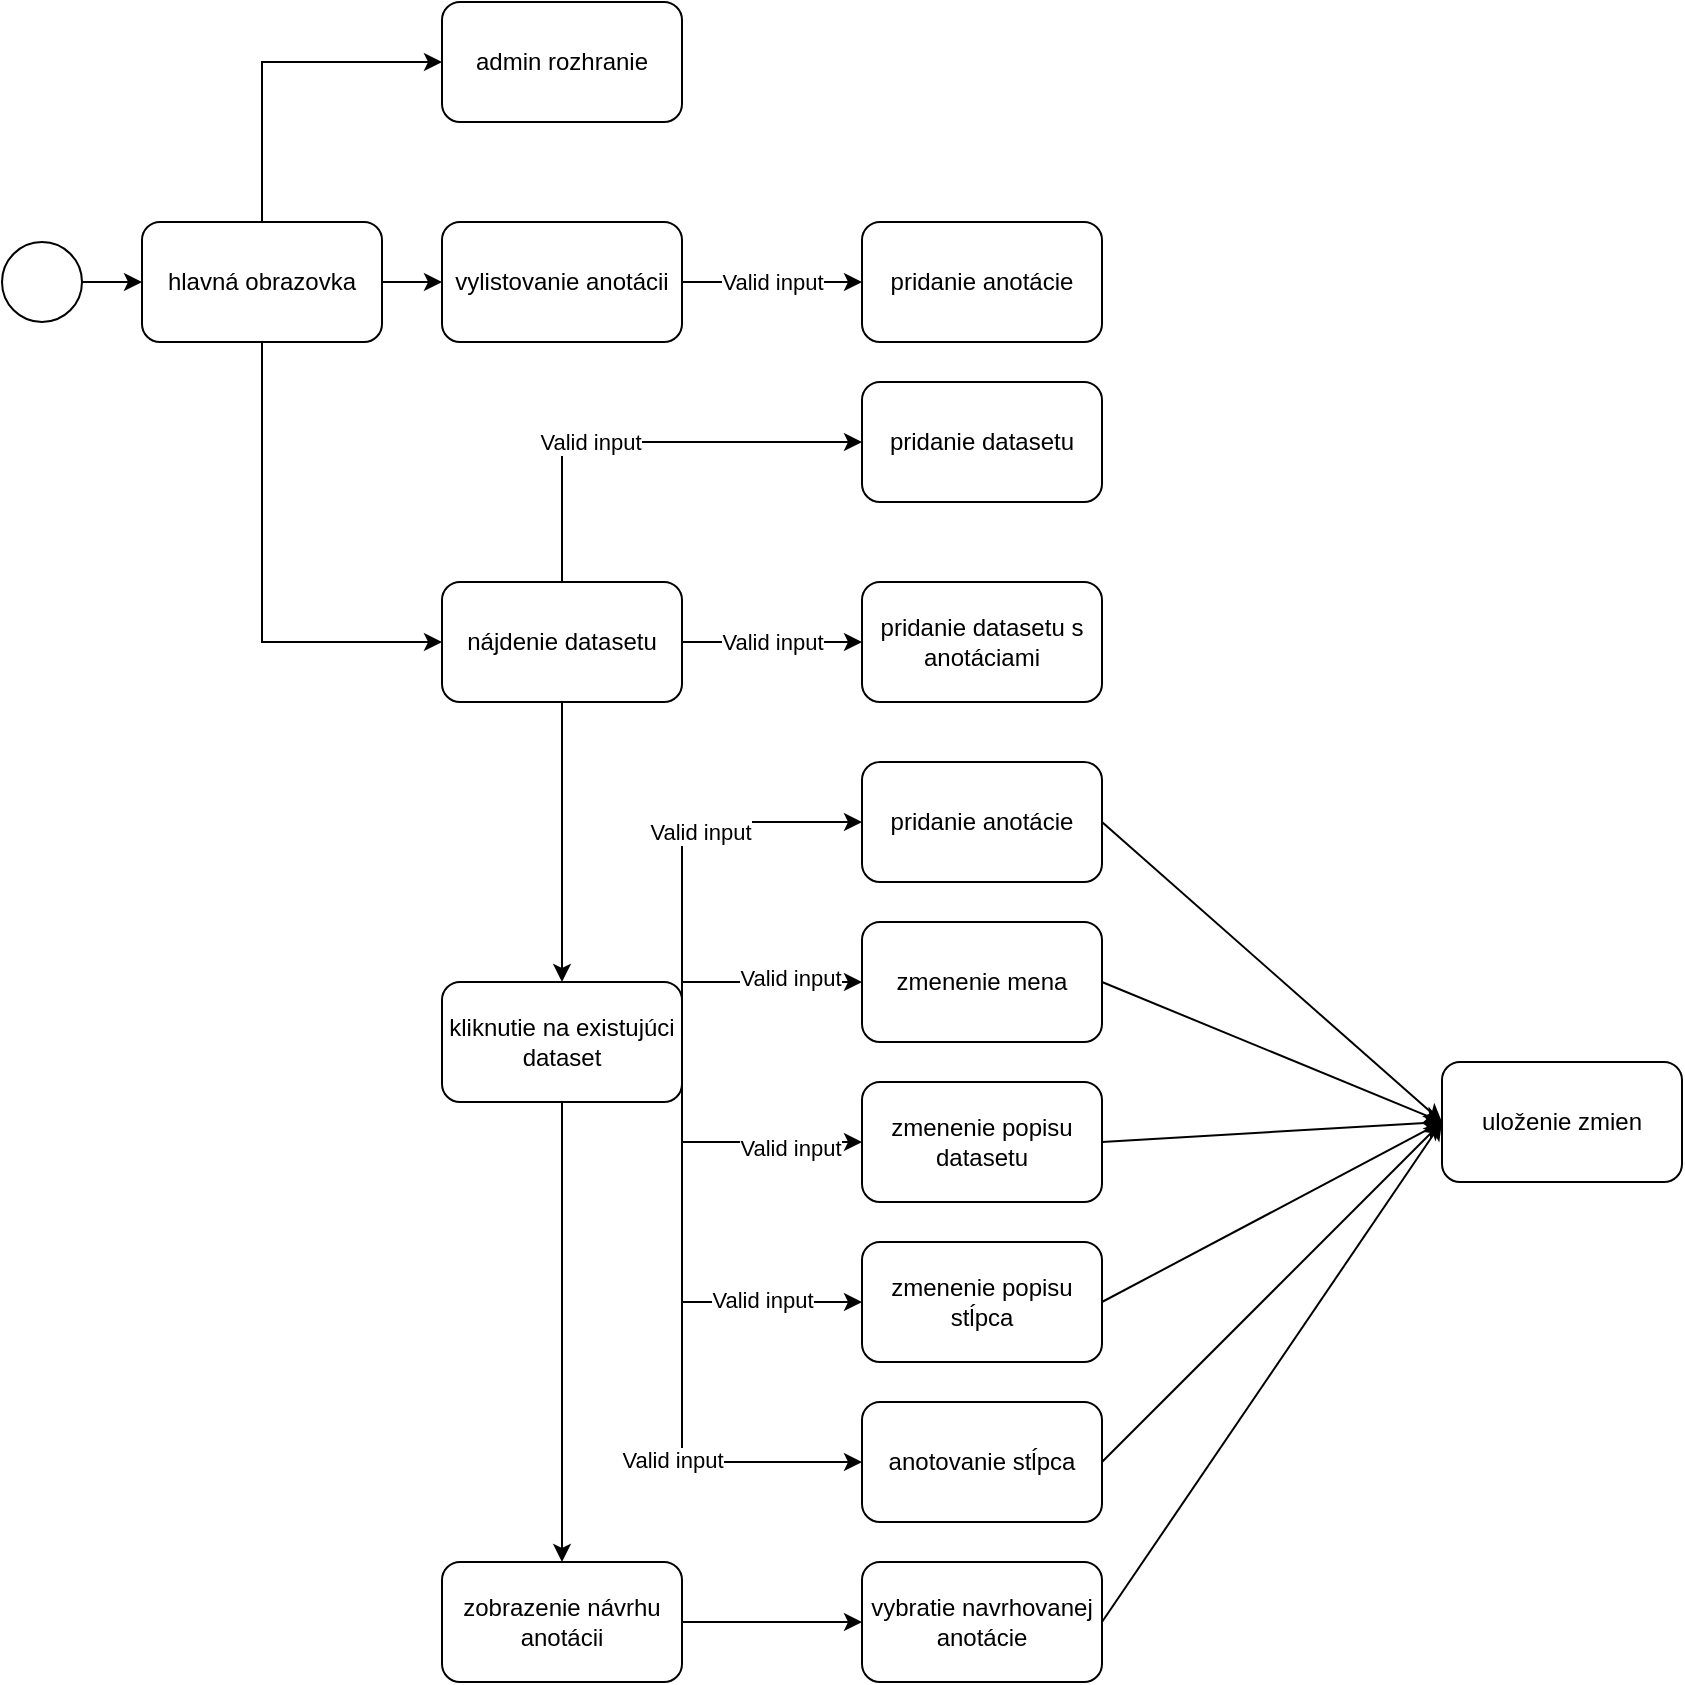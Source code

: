 <mxfile version="16.0.0" type="device"><diagram id="wIXscOysMXITZ3PHapA9" name="Page-1"><mxGraphModel dx="1342" dy="857" grid="1" gridSize="10" guides="1" tooltips="1" connect="1" arrows="1" fold="1" page="1" pageScale="1" pageWidth="850" pageHeight="1100" math="0" shadow="0"><root><mxCell id="0"/><mxCell id="1" parent="0"/><mxCell id="NV7jVhSS7WXQatBS2D7f-1" value="" style="ellipse;whiteSpace=wrap;html=1;aspect=fixed;" vertex="1" parent="1"><mxGeometry x="10" y="260" width="40" height="40" as="geometry"/></mxCell><mxCell id="NV7jVhSS7WXQatBS2D7f-2" value="hlavná obrazovka" style="rounded=1;whiteSpace=wrap;html=1;" vertex="1" parent="1"><mxGeometry x="80" y="250" width="120" height="60" as="geometry"/></mxCell><mxCell id="NV7jVhSS7WXQatBS2D7f-3" value="admin rozhranie" style="rounded=1;whiteSpace=wrap;html=1;" vertex="1" parent="1"><mxGeometry x="230" y="140" width="120" height="60" as="geometry"/></mxCell><mxCell id="NV7jVhSS7WXQatBS2D7f-4" value="vylistovanie anotácii" style="rounded=1;whiteSpace=wrap;html=1;" vertex="1" parent="1"><mxGeometry x="230" y="250" width="120" height="60" as="geometry"/></mxCell><mxCell id="NV7jVhSS7WXQatBS2D7f-5" value="nájdenie datasetu" style="rounded=1;whiteSpace=wrap;html=1;" vertex="1" parent="1"><mxGeometry x="230" y="430" width="120" height="60" as="geometry"/></mxCell><mxCell id="NV7jVhSS7WXQatBS2D7f-6" value="pridanie anotácie" style="rounded=1;whiteSpace=wrap;html=1;" vertex="1" parent="1"><mxGeometry x="440" y="250" width="120" height="60" as="geometry"/></mxCell><mxCell id="NV7jVhSS7WXQatBS2D7f-7" value="" style="endArrow=classic;html=1;rounded=0;exitX=1;exitY=0.5;exitDx=0;exitDy=0;entryX=0;entryY=0.5;entryDx=0;entryDy=0;" edge="1" parent="1" source="NV7jVhSS7WXQatBS2D7f-1" target="NV7jVhSS7WXQatBS2D7f-2"><mxGeometry width="50" height="50" relative="1" as="geometry"><mxPoint x="400" y="460" as="sourcePoint"/><mxPoint x="450" y="410" as="targetPoint"/></mxGeometry></mxCell><mxCell id="NV7jVhSS7WXQatBS2D7f-8" value="" style="endArrow=classic;html=1;rounded=0;exitX=0.5;exitY=1;exitDx=0;exitDy=0;entryX=0;entryY=0.5;entryDx=0;entryDy=0;" edge="1" parent="1" source="NV7jVhSS7WXQatBS2D7f-2" target="NV7jVhSS7WXQatBS2D7f-5"><mxGeometry width="50" height="50" relative="1" as="geometry"><mxPoint x="400" y="460" as="sourcePoint"/><mxPoint x="450" y="410" as="targetPoint"/><Array as="points"><mxPoint x="140" y="460"/></Array></mxGeometry></mxCell><mxCell id="NV7jVhSS7WXQatBS2D7f-9" value="" style="endArrow=classic;html=1;rounded=0;exitX=1;exitY=0.5;exitDx=0;exitDy=0;entryX=0;entryY=0.5;entryDx=0;entryDy=0;" edge="1" parent="1" source="NV7jVhSS7WXQatBS2D7f-2" target="NV7jVhSS7WXQatBS2D7f-4"><mxGeometry width="50" height="50" relative="1" as="geometry"><mxPoint x="400" y="460" as="sourcePoint"/><mxPoint x="450" y="410" as="targetPoint"/></mxGeometry></mxCell><mxCell id="NV7jVhSS7WXQatBS2D7f-10" value="" style="endArrow=classic;html=1;rounded=0;exitX=0.5;exitY=0;exitDx=0;exitDy=0;entryX=0;entryY=0.5;entryDx=0;entryDy=0;" edge="1" parent="1" source="NV7jVhSS7WXQatBS2D7f-2" target="NV7jVhSS7WXQatBS2D7f-3"><mxGeometry width="50" height="50" relative="1" as="geometry"><mxPoint x="400" y="460" as="sourcePoint"/><mxPoint x="450" y="410" as="targetPoint"/><Array as="points"><mxPoint x="140" y="170"/></Array></mxGeometry></mxCell><mxCell id="NV7jVhSS7WXQatBS2D7f-11" value="Valid input" style="endArrow=classic;html=1;rounded=0;entryX=0;entryY=0.5;entryDx=0;entryDy=0;exitX=1;exitY=0.5;exitDx=0;exitDy=0;" edge="1" parent="1" source="NV7jVhSS7WXQatBS2D7f-4" target="NV7jVhSS7WXQatBS2D7f-6"><mxGeometry width="50" height="50" relative="1" as="geometry"><mxPoint x="510" y="280" as="sourcePoint"/><mxPoint x="450" y="410" as="targetPoint"/><Array as="points"/></mxGeometry></mxCell><mxCell id="NV7jVhSS7WXQatBS2D7f-12" value="pridanie datasetu" style="rounded=1;whiteSpace=wrap;html=1;" vertex="1" parent="1"><mxGeometry x="440" y="330" width="120" height="60" as="geometry"/></mxCell><mxCell id="NV7jVhSS7WXQatBS2D7f-13" value="" style="endArrow=classic;html=1;rounded=0;exitX=0.5;exitY=0;exitDx=0;exitDy=0;entryX=0;entryY=0.5;entryDx=0;entryDy=0;" edge="1" parent="1" source="NV7jVhSS7WXQatBS2D7f-5" target="NV7jVhSS7WXQatBS2D7f-12"><mxGeometry width="50" height="50" relative="1" as="geometry"><mxPoint x="400" y="360" as="sourcePoint"/><mxPoint x="450" y="310" as="targetPoint"/><Array as="points"><mxPoint x="290" y="360"/></Array></mxGeometry></mxCell><mxCell id="NV7jVhSS7WXQatBS2D7f-46" value="Valid input" style="edgeLabel;html=1;align=center;verticalAlign=middle;resizable=0;points=[];" vertex="1" connectable="0" parent="NV7jVhSS7WXQatBS2D7f-13"><mxGeometry x="-0.237" relative="1" as="geometry"><mxPoint as="offset"/></mxGeometry></mxCell><mxCell id="NV7jVhSS7WXQatBS2D7f-15" value="kliknutie na existujúci dataset" style="rounded=1;whiteSpace=wrap;html=1;" vertex="1" parent="1"><mxGeometry x="230" y="630" width="120" height="60" as="geometry"/></mxCell><mxCell id="NV7jVhSS7WXQatBS2D7f-16" value="" style="endArrow=classic;html=1;rounded=0;exitX=0.5;exitY=1;exitDx=0;exitDy=0;entryX=0.5;entryY=0;entryDx=0;entryDy=0;" edge="1" parent="1" source="NV7jVhSS7WXQatBS2D7f-5" target="NV7jVhSS7WXQatBS2D7f-15"><mxGeometry width="50" height="50" relative="1" as="geometry"><mxPoint x="400" y="350" as="sourcePoint"/><mxPoint x="450" y="300" as="targetPoint"/><Array as="points"><mxPoint x="290" y="580"/></Array></mxGeometry></mxCell><mxCell id="NV7jVhSS7WXQatBS2D7f-17" value="pridanie anotácie" style="rounded=1;whiteSpace=wrap;html=1;" vertex="1" parent="1"><mxGeometry x="440" y="520" width="120" height="60" as="geometry"/></mxCell><mxCell id="NV7jVhSS7WXQatBS2D7f-19" value="" style="endArrow=classic;html=1;rounded=0;exitX=1;exitY=0.5;exitDx=0;exitDy=0;entryX=0;entryY=0.5;entryDx=0;entryDy=0;" edge="1" parent="1" source="NV7jVhSS7WXQatBS2D7f-15" target="NV7jVhSS7WXQatBS2D7f-17"><mxGeometry width="50" height="50" relative="1" as="geometry"><mxPoint x="810" y="540" as="sourcePoint"/><mxPoint x="860" y="490" as="targetPoint"/><Array as="points"><mxPoint x="350" y="550"/></Array></mxGeometry></mxCell><mxCell id="NV7jVhSS7WXQatBS2D7f-28" value="Valid input" style="edgeLabel;html=1;align=center;verticalAlign=middle;resizable=0;points=[];" vertex="1" connectable="0" parent="NV7jVhSS7WXQatBS2D7f-19"><mxGeometry x="0.188" y="-5" relative="1" as="geometry"><mxPoint as="offset"/></mxGeometry></mxCell><mxCell id="NV7jVhSS7WXQatBS2D7f-20" value="" style="endArrow=classic;html=1;rounded=0;exitX=1;exitY=0.5;exitDx=0;exitDy=0;entryX=0;entryY=0.5;entryDx=0;entryDy=0;" edge="1" parent="1" source="NV7jVhSS7WXQatBS2D7f-15" target="NV7jVhSS7WXQatBS2D7f-48"><mxGeometry width="50" height="50" relative="1" as="geometry"><mxPoint x="810" y="540" as="sourcePoint"/><mxPoint x="860" y="490" as="targetPoint"/><Array as="points"><mxPoint x="350" y="630"/></Array></mxGeometry></mxCell><mxCell id="NV7jVhSS7WXQatBS2D7f-29" value="Valid input" style="edgeLabel;html=1;align=center;verticalAlign=middle;resizable=0;points=[];" vertex="1" connectable="0" parent="NV7jVhSS7WXQatBS2D7f-20"><mxGeometry x="0.391" y="2" relative="1" as="geometry"><mxPoint as="offset"/></mxGeometry></mxCell><mxCell id="NV7jVhSS7WXQatBS2D7f-21" value="zmenenie popisu datasetu" style="rounded=1;whiteSpace=wrap;html=1;" vertex="1" parent="1"><mxGeometry x="440" y="680" width="120" height="60" as="geometry"/></mxCell><mxCell id="NV7jVhSS7WXQatBS2D7f-22" value="" style="endArrow=classic;html=1;rounded=0;exitX=1;exitY=0.5;exitDx=0;exitDy=0;entryX=0;entryY=0.5;entryDx=0;entryDy=0;" edge="1" parent="1" source="NV7jVhSS7WXQatBS2D7f-15" target="NV7jVhSS7WXQatBS2D7f-21"><mxGeometry width="50" height="50" relative="1" as="geometry"><mxPoint x="630" y="710" as="sourcePoint"/><mxPoint x="680" y="660" as="targetPoint"/><Array as="points"><mxPoint x="350" y="710"/></Array></mxGeometry></mxCell><mxCell id="NV7jVhSS7WXQatBS2D7f-30" value="Valid input" style="edgeLabel;html=1;align=center;verticalAlign=middle;resizable=0;points=[];" vertex="1" connectable="0" parent="NV7jVhSS7WXQatBS2D7f-22"><mxGeometry x="0.479" y="-3" relative="1" as="geometry"><mxPoint as="offset"/></mxGeometry></mxCell><mxCell id="NV7jVhSS7WXQatBS2D7f-23" value="" style="endArrow=classic;html=1;rounded=0;exitX=1;exitY=0.5;exitDx=0;exitDy=0;entryX=0;entryY=0.5;entryDx=0;entryDy=0;" edge="1" parent="1" source="NV7jVhSS7WXQatBS2D7f-15" target="NV7jVhSS7WXQatBS2D7f-24"><mxGeometry width="50" height="50" relative="1" as="geometry"><mxPoint x="810" y="540" as="sourcePoint"/><mxPoint x="700" y="770" as="targetPoint"/><Array as="points"><mxPoint x="350" y="790"/></Array></mxGeometry></mxCell><mxCell id="NV7jVhSS7WXQatBS2D7f-31" value="Valid input" style="edgeLabel;html=1;align=center;verticalAlign=middle;resizable=0;points=[];" vertex="1" connectable="0" parent="NV7jVhSS7WXQatBS2D7f-23"><mxGeometry x="0.546" y="1" relative="1" as="geometry"><mxPoint as="offset"/></mxGeometry></mxCell><mxCell id="NV7jVhSS7WXQatBS2D7f-24" value="zmenenie popisu stĺpca" style="rounded=1;whiteSpace=wrap;html=1;" vertex="1" parent="1"><mxGeometry x="440" y="760" width="120" height="60" as="geometry"/></mxCell><mxCell id="NV7jVhSS7WXQatBS2D7f-25" value="anotovanie stĺpca" style="rounded=1;whiteSpace=wrap;html=1;" vertex="1" parent="1"><mxGeometry x="440" y="840" width="120" height="60" as="geometry"/></mxCell><mxCell id="NV7jVhSS7WXQatBS2D7f-26" value="" style="endArrow=classic;html=1;rounded=0;exitX=1;exitY=0.5;exitDx=0;exitDy=0;entryX=0;entryY=0.5;entryDx=0;entryDy=0;" edge="1" parent="1" source="NV7jVhSS7WXQatBS2D7f-15" target="NV7jVhSS7WXQatBS2D7f-25"><mxGeometry width="50" height="50" relative="1" as="geometry"><mxPoint x="810" y="830" as="sourcePoint"/><mxPoint x="860" y="780" as="targetPoint"/><Array as="points"><mxPoint x="350" y="870"/></Array></mxGeometry></mxCell><mxCell id="NV7jVhSS7WXQatBS2D7f-32" value="Valid input" style="edgeLabel;html=1;align=center;verticalAlign=middle;resizable=0;points=[];" vertex="1" connectable="0" parent="NV7jVhSS7WXQatBS2D7f-26"><mxGeometry x="0.394" y="-5" relative="1" as="geometry"><mxPoint as="offset"/></mxGeometry></mxCell><mxCell id="NV7jVhSS7WXQatBS2D7f-33" value="uloženie zmien" style="rounded=1;whiteSpace=wrap;html=1;" vertex="1" parent="1"><mxGeometry x="730" y="670" width="120" height="60" as="geometry"/></mxCell><mxCell id="NV7jVhSS7WXQatBS2D7f-34" value="" style="endArrow=classic;html=1;rounded=0;exitX=1;exitY=0.5;exitDx=0;exitDy=0;entryX=0;entryY=0.5;entryDx=0;entryDy=0;" edge="1" parent="1" source="NV7jVhSS7WXQatBS2D7f-17" target="NV7jVhSS7WXQatBS2D7f-33"><mxGeometry width="50" height="50" relative="1" as="geometry"><mxPoint x="810" y="630" as="sourcePoint"/><mxPoint x="910" y="630" as="targetPoint"/></mxGeometry></mxCell><mxCell id="NV7jVhSS7WXQatBS2D7f-36" value="" style="endArrow=classic;html=1;rounded=0;exitX=1;exitY=0.5;exitDx=0;exitDy=0;entryX=0;entryY=0.5;entryDx=0;entryDy=0;" edge="1" parent="1" source="NV7jVhSS7WXQatBS2D7f-48" target="NV7jVhSS7WXQatBS2D7f-33"><mxGeometry width="50" height="50" relative="1" as="geometry"><mxPoint x="810" y="630" as="sourcePoint"/><mxPoint x="850" y="730" as="targetPoint"/></mxGeometry></mxCell><mxCell id="NV7jVhSS7WXQatBS2D7f-37" value="" style="endArrow=classic;html=1;rounded=0;exitX=1;exitY=0.5;exitDx=0;exitDy=0;entryX=0;entryY=0.5;entryDx=0;entryDy=0;" edge="1" parent="1" source="NV7jVhSS7WXQatBS2D7f-21" target="NV7jVhSS7WXQatBS2D7f-33"><mxGeometry width="50" height="50" relative="1" as="geometry"><mxPoint x="810" y="630" as="sourcePoint"/><mxPoint x="800" y="780" as="targetPoint"/></mxGeometry></mxCell><mxCell id="NV7jVhSS7WXQatBS2D7f-38" value="" style="endArrow=classic;html=1;rounded=0;exitX=1;exitY=0.5;exitDx=0;exitDy=0;entryX=0;entryY=0.5;entryDx=0;entryDy=0;" edge="1" parent="1" source="NV7jVhSS7WXQatBS2D7f-24" target="NV7jVhSS7WXQatBS2D7f-33"><mxGeometry width="50" height="50" relative="1" as="geometry"><mxPoint x="810" y="630" as="sourcePoint"/><mxPoint x="870" y="570" as="targetPoint"/></mxGeometry></mxCell><mxCell id="NV7jVhSS7WXQatBS2D7f-39" value="" style="endArrow=classic;html=1;rounded=0;exitX=1;exitY=0.5;exitDx=0;exitDy=0;entryX=0;entryY=0.5;entryDx=0;entryDy=0;" edge="1" parent="1" source="NV7jVhSS7WXQatBS2D7f-25" target="NV7jVhSS7WXQatBS2D7f-33"><mxGeometry width="50" height="50" relative="1" as="geometry"><mxPoint x="810" y="630" as="sourcePoint"/><mxPoint x="870" y="810" as="targetPoint"/></mxGeometry></mxCell><mxCell id="NV7jVhSS7WXQatBS2D7f-40" value="zobrazenie návrhu anotácii" style="rounded=1;whiteSpace=wrap;html=1;" vertex="1" parent="1"><mxGeometry x="230" y="920" width="120" height="60" as="geometry"/></mxCell><mxCell id="NV7jVhSS7WXQatBS2D7f-41" value="" style="endArrow=classic;html=1;rounded=0;exitX=0.5;exitY=1;exitDx=0;exitDy=0;entryX=0.5;entryY=0;entryDx=0;entryDy=0;" edge="1" parent="1" source="NV7jVhSS7WXQatBS2D7f-15" target="NV7jVhSS7WXQatBS2D7f-40"><mxGeometry width="50" height="50" relative="1" as="geometry"><mxPoint x="810" y="720" as="sourcePoint"/><mxPoint x="860" y="670" as="targetPoint"/></mxGeometry></mxCell><mxCell id="NV7jVhSS7WXQatBS2D7f-42" value="vybratie navrhovanej anotácie" style="rounded=1;whiteSpace=wrap;html=1;" vertex="1" parent="1"><mxGeometry x="440" y="920" width="120" height="60" as="geometry"/></mxCell><mxCell id="NV7jVhSS7WXQatBS2D7f-43" value="" style="endArrow=classic;html=1;rounded=0;exitX=1;exitY=0.5;exitDx=0;exitDy=0;entryX=0;entryY=0.5;entryDx=0;entryDy=0;" edge="1" parent="1" source="NV7jVhSS7WXQatBS2D7f-40" target="NV7jVhSS7WXQatBS2D7f-42"><mxGeometry width="50" height="50" relative="1" as="geometry"><mxPoint x="810" y="710" as="sourcePoint"/><mxPoint x="860" y="660" as="targetPoint"/></mxGeometry></mxCell><mxCell id="NV7jVhSS7WXQatBS2D7f-44" value="" style="endArrow=classic;html=1;rounded=0;exitX=1;exitY=0.5;exitDx=0;exitDy=0;entryX=0;entryY=0.5;entryDx=0;entryDy=0;" edge="1" parent="1" source="NV7jVhSS7WXQatBS2D7f-42" target="NV7jVhSS7WXQatBS2D7f-33"><mxGeometry width="50" height="50" relative="1" as="geometry"><mxPoint x="810" y="710" as="sourcePoint"/><mxPoint x="930" y="850" as="targetPoint"/></mxGeometry></mxCell><mxCell id="NV7jVhSS7WXQatBS2D7f-48" value="zmenenie mena" style="rounded=1;whiteSpace=wrap;html=1;" vertex="1" parent="1"><mxGeometry x="440" y="600" width="120" height="60" as="geometry"/></mxCell><mxCell id="NV7jVhSS7WXQatBS2D7f-53" value="pridanie datasetu s anotáciami" style="rounded=1;whiteSpace=wrap;html=1;" vertex="1" parent="1"><mxGeometry x="440" y="430" width="120" height="60" as="geometry"/></mxCell><mxCell id="NV7jVhSS7WXQatBS2D7f-55" value="Valid input" style="endArrow=classic;html=1;rounded=0;entryX=0;entryY=0.5;entryDx=0;entryDy=0;exitX=1;exitY=0.5;exitDx=0;exitDy=0;" edge="1" parent="1" source="NV7jVhSS7WXQatBS2D7f-5" target="NV7jVhSS7WXQatBS2D7f-53"><mxGeometry width="50" height="50" relative="1" as="geometry"><mxPoint x="530" y="460" as="sourcePoint"/><mxPoint x="600" y="290" as="targetPoint"/><Array as="points"/></mxGeometry></mxCell></root></mxGraphModel></diagram></mxfile>